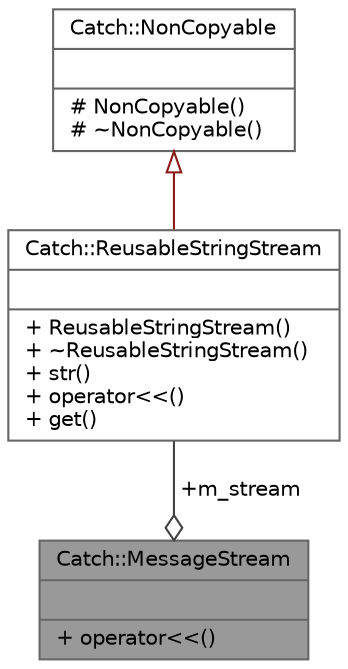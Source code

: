 digraph "Catch::MessageStream"
{
 // LATEX_PDF_SIZE
  bgcolor="transparent";
  edge [fontname=Helvetica,fontsize=10,labelfontname=Helvetica,labelfontsize=10];
  node [fontname=Helvetica,fontsize=10,shape=box,height=0.2,width=0.4];
  Node1 [shape=record,label="{Catch::MessageStream\n||+ operator\<\<()\l}",height=0.2,width=0.4,color="gray40", fillcolor="grey60", style="filled", fontcolor="black",tooltip=" "];
  Node2 -> Node1 [color="grey25",style="solid",label=" +m_stream" ,arrowhead="odiamond"];
  Node2 [shape=record,label="{Catch::ReusableStringStream\n||+ ReusableStringStream()\l+ ~ReusableStringStream()\l+ str()\l+ operator\<\<()\l+ get()\l}",height=0.2,width=0.4,color="gray40", fillcolor="white", style="filled",URL="$class_catch_1_1_reusable_string_stream.html",tooltip=" "];
  Node3 -> Node2 [dir="back",color="firebrick4",style="solid",arrowtail="onormal"];
  Node3 [shape=record,label="{Catch::NonCopyable\n||# NonCopyable()\l# ~NonCopyable()\l}",height=0.2,width=0.4,color="gray40", fillcolor="white", style="filled",URL="$class_catch_1_1_non_copyable.html",tooltip=" "];
}
